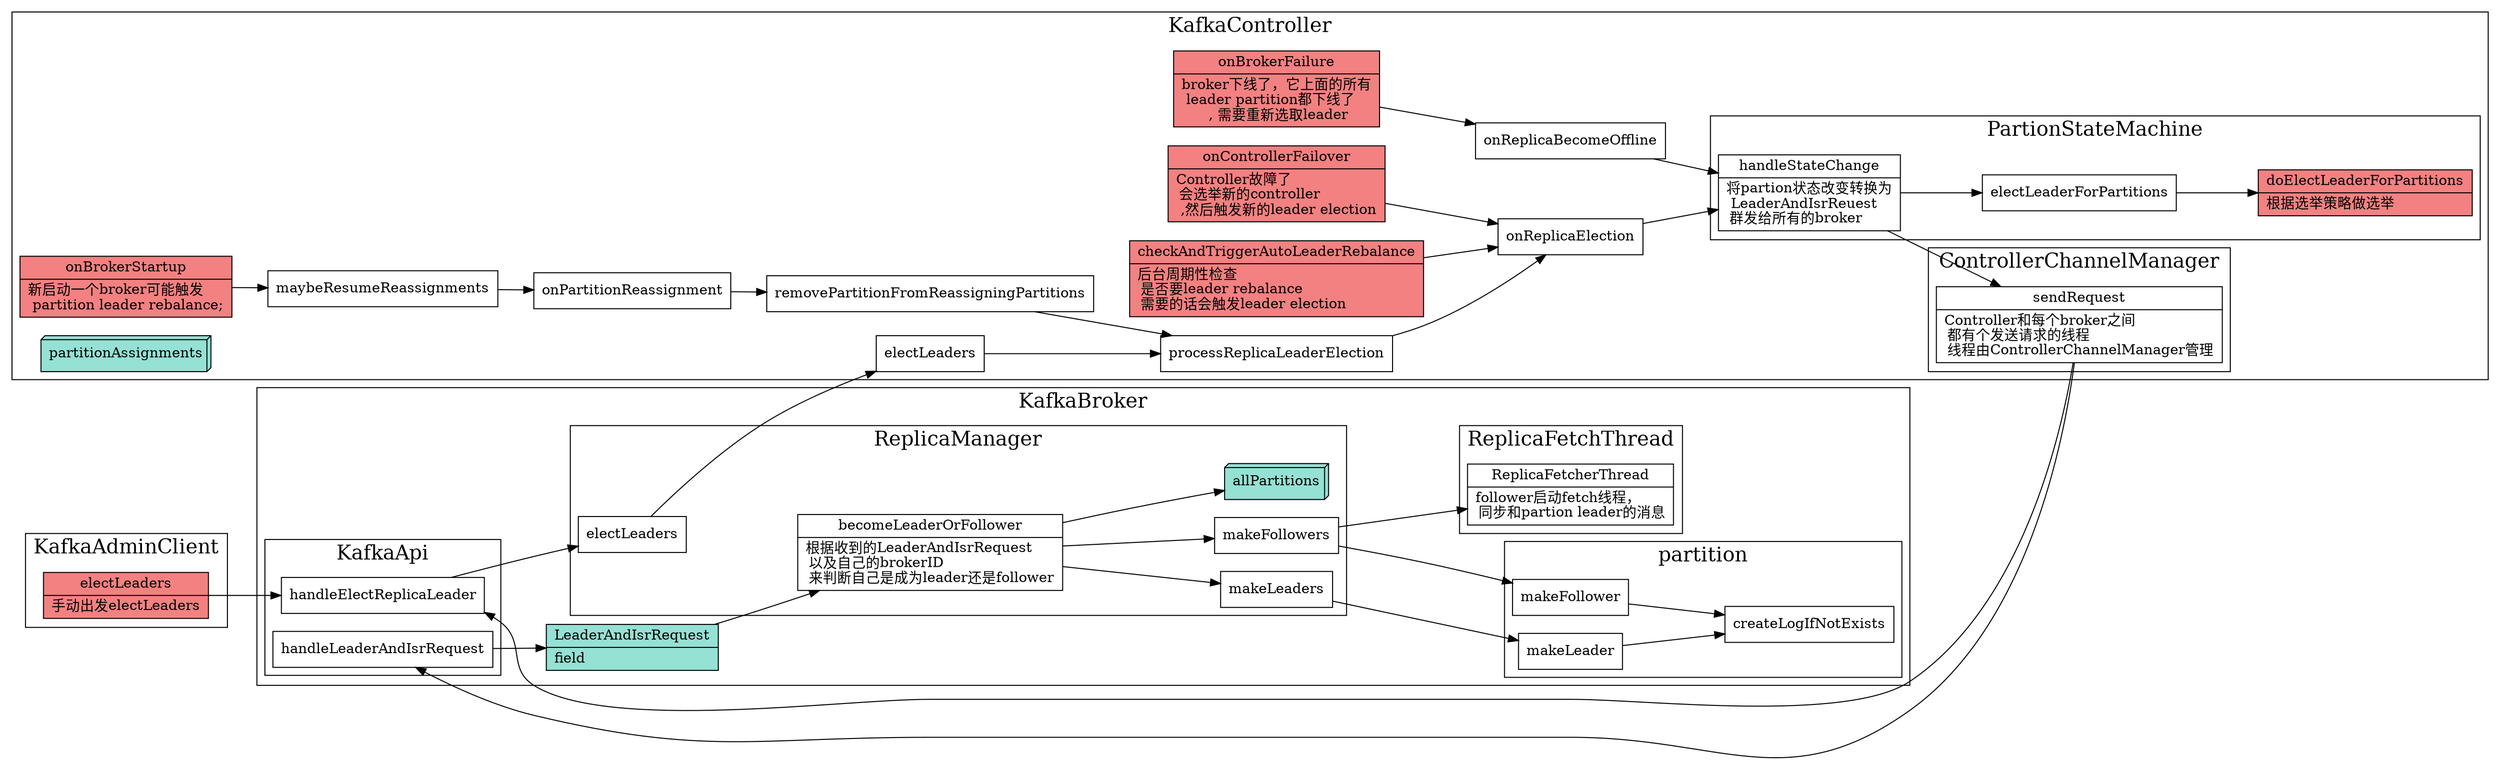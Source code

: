 digraph replica_leader_election {
  node[shape=box];
  newrank=true;
  rankdir=LR;

  subgraph cluster_KafkaBroker {
    graph[label="KafkaBroker";fontsize=20;];
    subgraph cluster_KafkaApi {
      graph[label="KafkaApi";fontsize=20;];
      handleLeaderAndIsrRequest;
      handleElectReplicaLeader;
    }

    subgraph cluster_partition {
      graph[label="partition";fontsize=20;];
      {makeLeader; makeFollower;} -> createLogIfNotExists;
    }
    subgraph cluster_ReplicaFetchThread {
      graph[label="ReplicaFetchThread";fontsize=20;];
      ReplicaFetcherThread[shape="record";
        label="{{
          ReplicaFetcherThread|
            follower启动fetch线程，\l 
            同步和partion leader的消息\l
        }}";
      ];
    }
    subgraph cluster_ReplicaManager {
      graph[label="ReplicaManager";fontsize=20;];
      becomeLeaderOrFollower[shape="record";
        label="{{
          becomeLeaderOrFollower|
            根据收到的LeaderAndIsrRequest\l
            以及自己的brokerID\l 
            来判断自己是成为leader还是follower\l
        }}";
      ];
      becomeLeaderOrFollower;
      becomeLeaderOrFollower -> {
        makeLeaders;
        makeFollowers;
        allPartitions;
      };
      allPartitions[
        fillcolor="#95e1d3"
        style=filled;
        shape=box3d;
        label="allPartitions"
      ];
      replica_electLeaders[label="electLeaders"];
      makeFollowers -> ReplicaFetcherThread;
    };

    LeaderAndIsrRequest[shape="record";
      fillcolor="#95e1d3"
      style=filled;
      label="{{
        LeaderAndIsrRequest|
          field \l
      }}";
    ];
    handleLeaderAndIsrRequest -> LeaderAndIsrRequest;
    LeaderAndIsrRequest -> becomeLeaderOrFollower;
    handleElectReplicaLeader -> replica_electLeaders;
    makeLeaders -> makeLeader;
    makeFollowers -> makeFollower;
    {rank=same;handleElectReplicaLeader;handleLeaderAndIsrRequest};
  }
  replica_electLeaders -> controller_electLeaders;


  subgraph cluster_KafkaController {
    graph[label="KafkaController";fontsize=20;];
    subgraph cluster_PartionStateMachine {
      graph[label="PartionStateMachine";fontsize=20;];
      handleStateChange[shape="record";
        label="{{
          handleStateChange|
          将partion状态改变转换为\l 
          LeaderAndIsrReuest\l
          群发给所有的broker\l
        }}";
      ];
      handleStateChange -> {
        electLeaderForPartitions;
      }
      electLeaderForPartitions -> doElectLeaderForPartitions;
      doElectLeaderForPartitions[
        fillcolor="#f38181"
        style=filled;
        shape="record";
        label="{{
          doElectLeaderForPartitions|
          根据选举策略做选举\l
        }}";
      ];
    }
    subgraph cluster_ControllerChannelManager {
      graph[label="ControllerChannelManager";fontsize=20;];
      sendRequest[shape="record";
        label="{{
          sendRequest|
            Controller和每个broker之间\l 
            都有个发送请求的线程\l
            线程由ControllerChannelManager管理
        }}";
      ];
    }
    controller_electLeaders[label="electLeaders"];
    controller_electLeaders -> processReplicaLeaderElection;
    onReplicaElection -> handleStateChange -> sendRequest;
    onBrokerFailure -> onReplicaBecomeOffline -> handleStateChange;

    sendRequest -> {
      handleLeaderAndIsrRequest;
      handleElectReplicaLeader;
    };
    onBrokerStartup -> maybeResumeReassignments -> onPartitionReassignment -> removePartitionFromReassigningPartitions -> processReplicaLeaderElection;
    {
      onControllerFailover
      processReplicaLeaderElection;
      checkAndTriggerAutoLeaderRebalance;
    }-> onReplicaElection;

    onBrokerStartup[shape="record";
      fillcolor="#f38181";
      style=filled;
      label="{{
        onBrokerStartup|
        新启动一个broker可能触发\l 
        partition leader rebalance;
      }}";
    ];
    onBrokerFailure[shape="record";
      fillcolor="#f38181";
      style=filled;
      label="{{
        onBrokerFailure|
        broker下线了，它上面的所有\l 
        leader partition都下线了\l 
        , 需要重新选取leader
      }}";
    ];
    onControllerFailover[shape="record";
      fillcolor="#f38181";
      style=filled;
      label="{{
        onControllerFailover|
        Controller故障了\l 
        会选举新的controller\l 
        ,然后触发新的leader election
      }}";
    ];
    checkAndTriggerAutoLeaderRebalance[shape="record";
      fillcolor="#f38181";
      style=filled;
      label="{{
        checkAndTriggerAutoLeaderRebalance|
          后台周期性检查\l 
          是否要leader rebalance\l
          需要的话会触发leader election\l
      }}";
    ];

    partitionAssignments[
      fillcolor="#95e1d3"
      style=filled;
      shape=box3d;
      label="partitionAssignments"
    ];
  }

  subgraph cluster_KafkaAdminClient {
    graph[label="KafkaAdminClient";fontsize=20;];
    admin_electLeaders[shape="record";
      fillcolor="#f38181";
      style=filled;
      label="{{
        electLeaders|
        手动出发electLeaders
      }}";
    ];
    admin_electLeaders -> handleElectReplicaLeader;
  }
}

